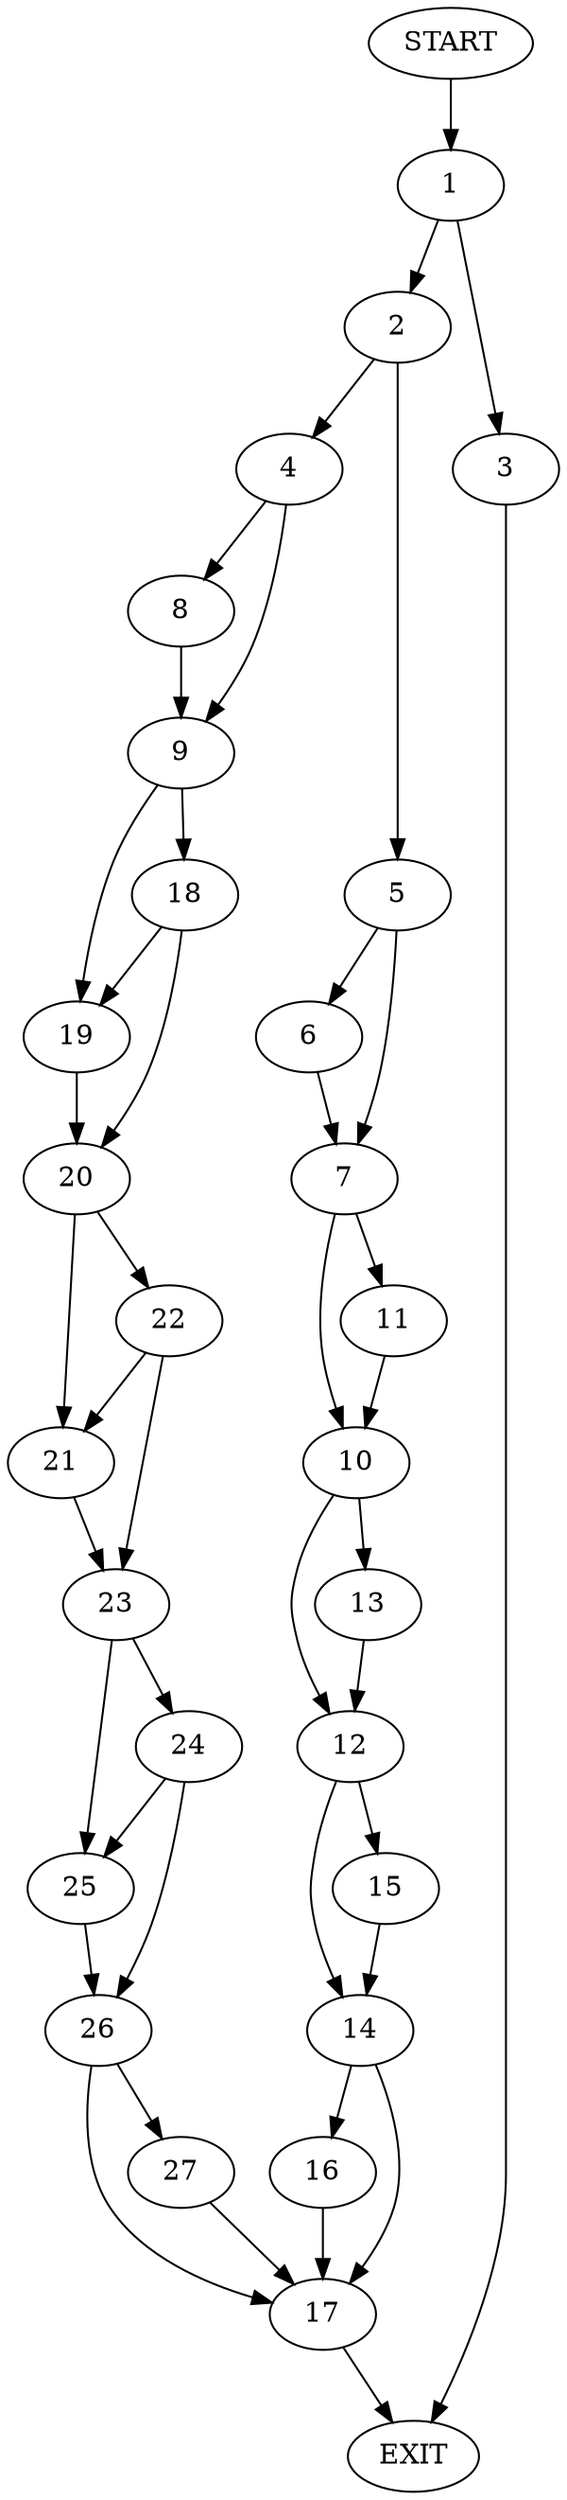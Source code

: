digraph {
0 [label="START"]
28 [label="EXIT"]
0 -> 1
1 -> 2
1 -> 3
2 -> 4
2 -> 5
3 -> 28
5 -> 6
5 -> 7
4 -> 8
4 -> 9
7 -> 10
7 -> 11
6 -> 7
11 -> 10
10 -> 12
10 -> 13
12 -> 14
12 -> 15
13 -> 12
14 -> 16
14 -> 17
15 -> 14
17 -> 28
16 -> 17
9 -> 18
9 -> 19
8 -> 9
19 -> 20
18 -> 19
18 -> 20
20 -> 21
20 -> 22
21 -> 23
22 -> 21
22 -> 23
23 -> 24
23 -> 25
25 -> 26
24 -> 26
24 -> 25
26 -> 27
26 -> 17
27 -> 17
}
